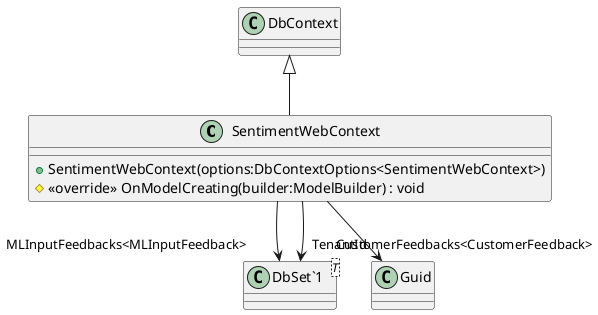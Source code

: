 @startuml
class SentimentWebContext {
    + SentimentWebContext(options:DbContextOptions<SentimentWebContext>)
    # <<override>> OnModelCreating(builder:ModelBuilder) : void
}
class "DbSet`1"<T> {
}
DbContext <|-- SentimentWebContext
SentimentWebContext --> "TenantId" Guid
SentimentWebContext --> "MLInputFeedbacks<MLInputFeedback>" "DbSet`1"
SentimentWebContext --> "CustomerFeedbacks<CustomerFeedback>" "DbSet`1"
@enduml
